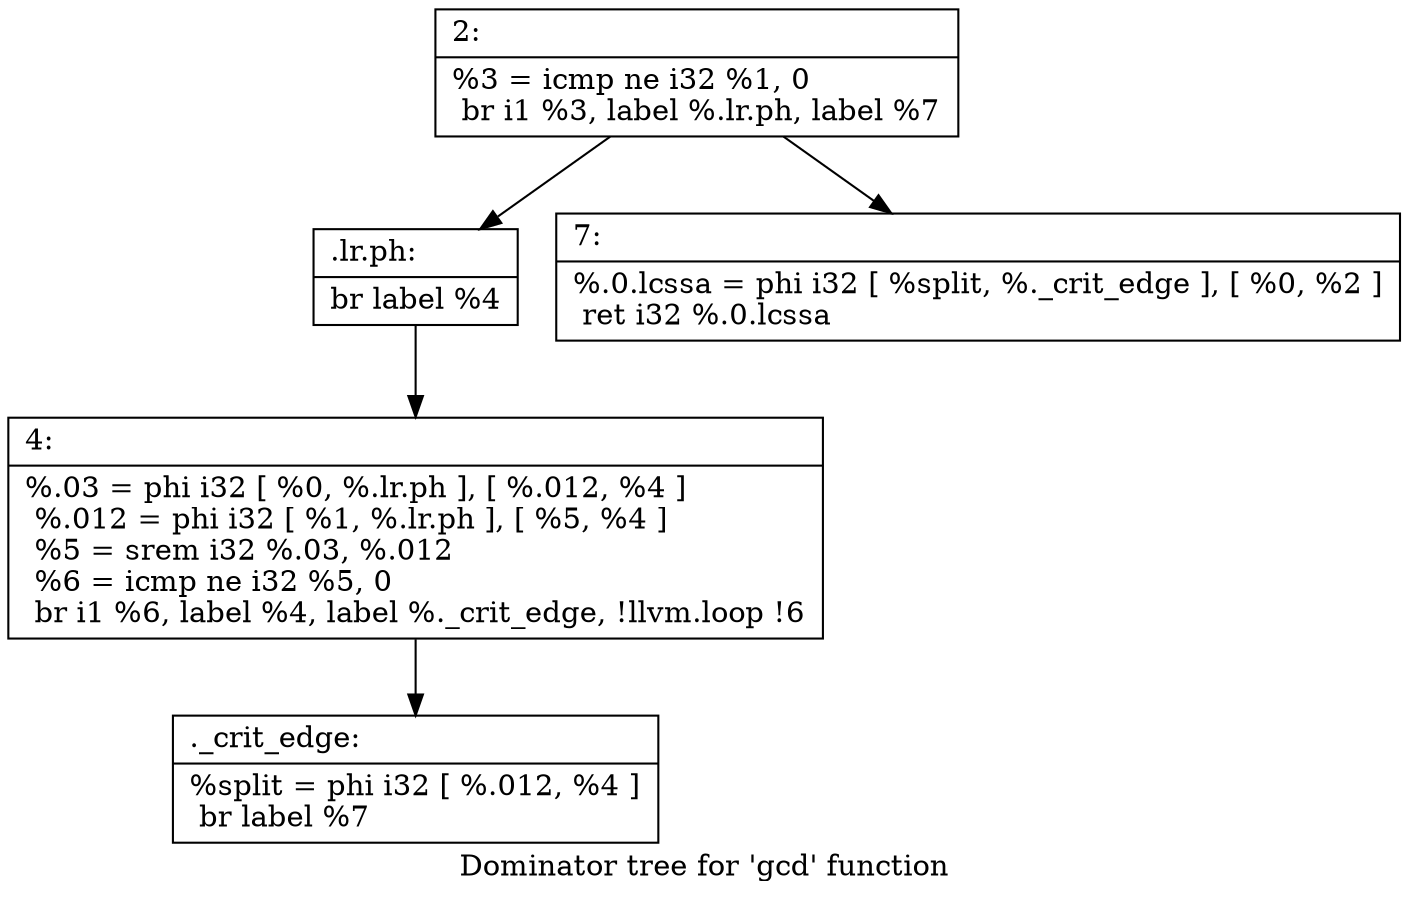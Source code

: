 digraph "Dominator tree for 'gcd' function" {
	label="Dominator tree for 'gcd' function";

	Node0x601f4ce94460 [shape=record,label="{2:\l|  %3 = icmp ne i32 %1, 0\l  br i1 %3, label %.lr.ph, label %7\l}"];
	Node0x601f4ce94460 -> Node0x601f4ce93c70;
	Node0x601f4ce94460 -> Node0x601f4cea3e70;
	Node0x601f4ce93c70 [shape=record,label="{.lr.ph:\l|  br label %4\l}"];
	Node0x601f4ce93c70 -> Node0x601f4ce97b70;
	Node0x601f4ce97b70 [shape=record,label="{4:\l|  %.03 = phi i32 [ %0, %.lr.ph ], [ %.012, %4 ]\l  %.012 = phi i32 [ %1, %.lr.ph ], [ %5, %4 ]\l  %5 = srem i32 %.03, %.012\l  %6 = icmp ne i32 %5, 0\l  br i1 %6, label %4, label %._crit_edge, !llvm.loop !6\l}"];
	Node0x601f4ce97b70 -> Node0x601f4cea3e10;
	Node0x601f4cea3e10 [shape=record,label="{._crit_edge:\l|  %split = phi i32 [ %.012, %4 ]\l  br label %7\l}"];
	Node0x601f4cea3e70 [shape=record,label="{7:\l|  %.0.lcssa = phi i32 [ %split, %._crit_edge ], [ %0, %2 ]\l  ret i32 %.0.lcssa\l}"];
}
